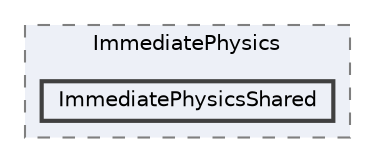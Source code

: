 digraph "ImmediatePhysicsShared"
{
 // INTERACTIVE_SVG=YES
 // LATEX_PDF_SIZE
  bgcolor="transparent";
  edge [fontname=Helvetica,fontsize=10,labelfontname=Helvetica,labelfontsize=10];
  node [fontname=Helvetica,fontsize=10,shape=box,height=0.2,width=0.4];
  compound=true
  subgraph clusterdir_05e73f332eaa10b83205487b7ee910c7 {
    graph [ bgcolor="#edf0f7", pencolor="grey50", label="ImmediatePhysics", fontname=Helvetica,fontsize=10 style="filled,dashed", URL="dir_05e73f332eaa10b83205487b7ee910c7.html",tooltip=""]
  dir_bdd5c30eb20554e15f8e31ba36783a14 [label="ImmediatePhysicsShared", fillcolor="#edf0f7", color="grey25", style="filled,bold", URL="dir_bdd5c30eb20554e15f8e31ba36783a14.html",tooltip=""];
  }
}
